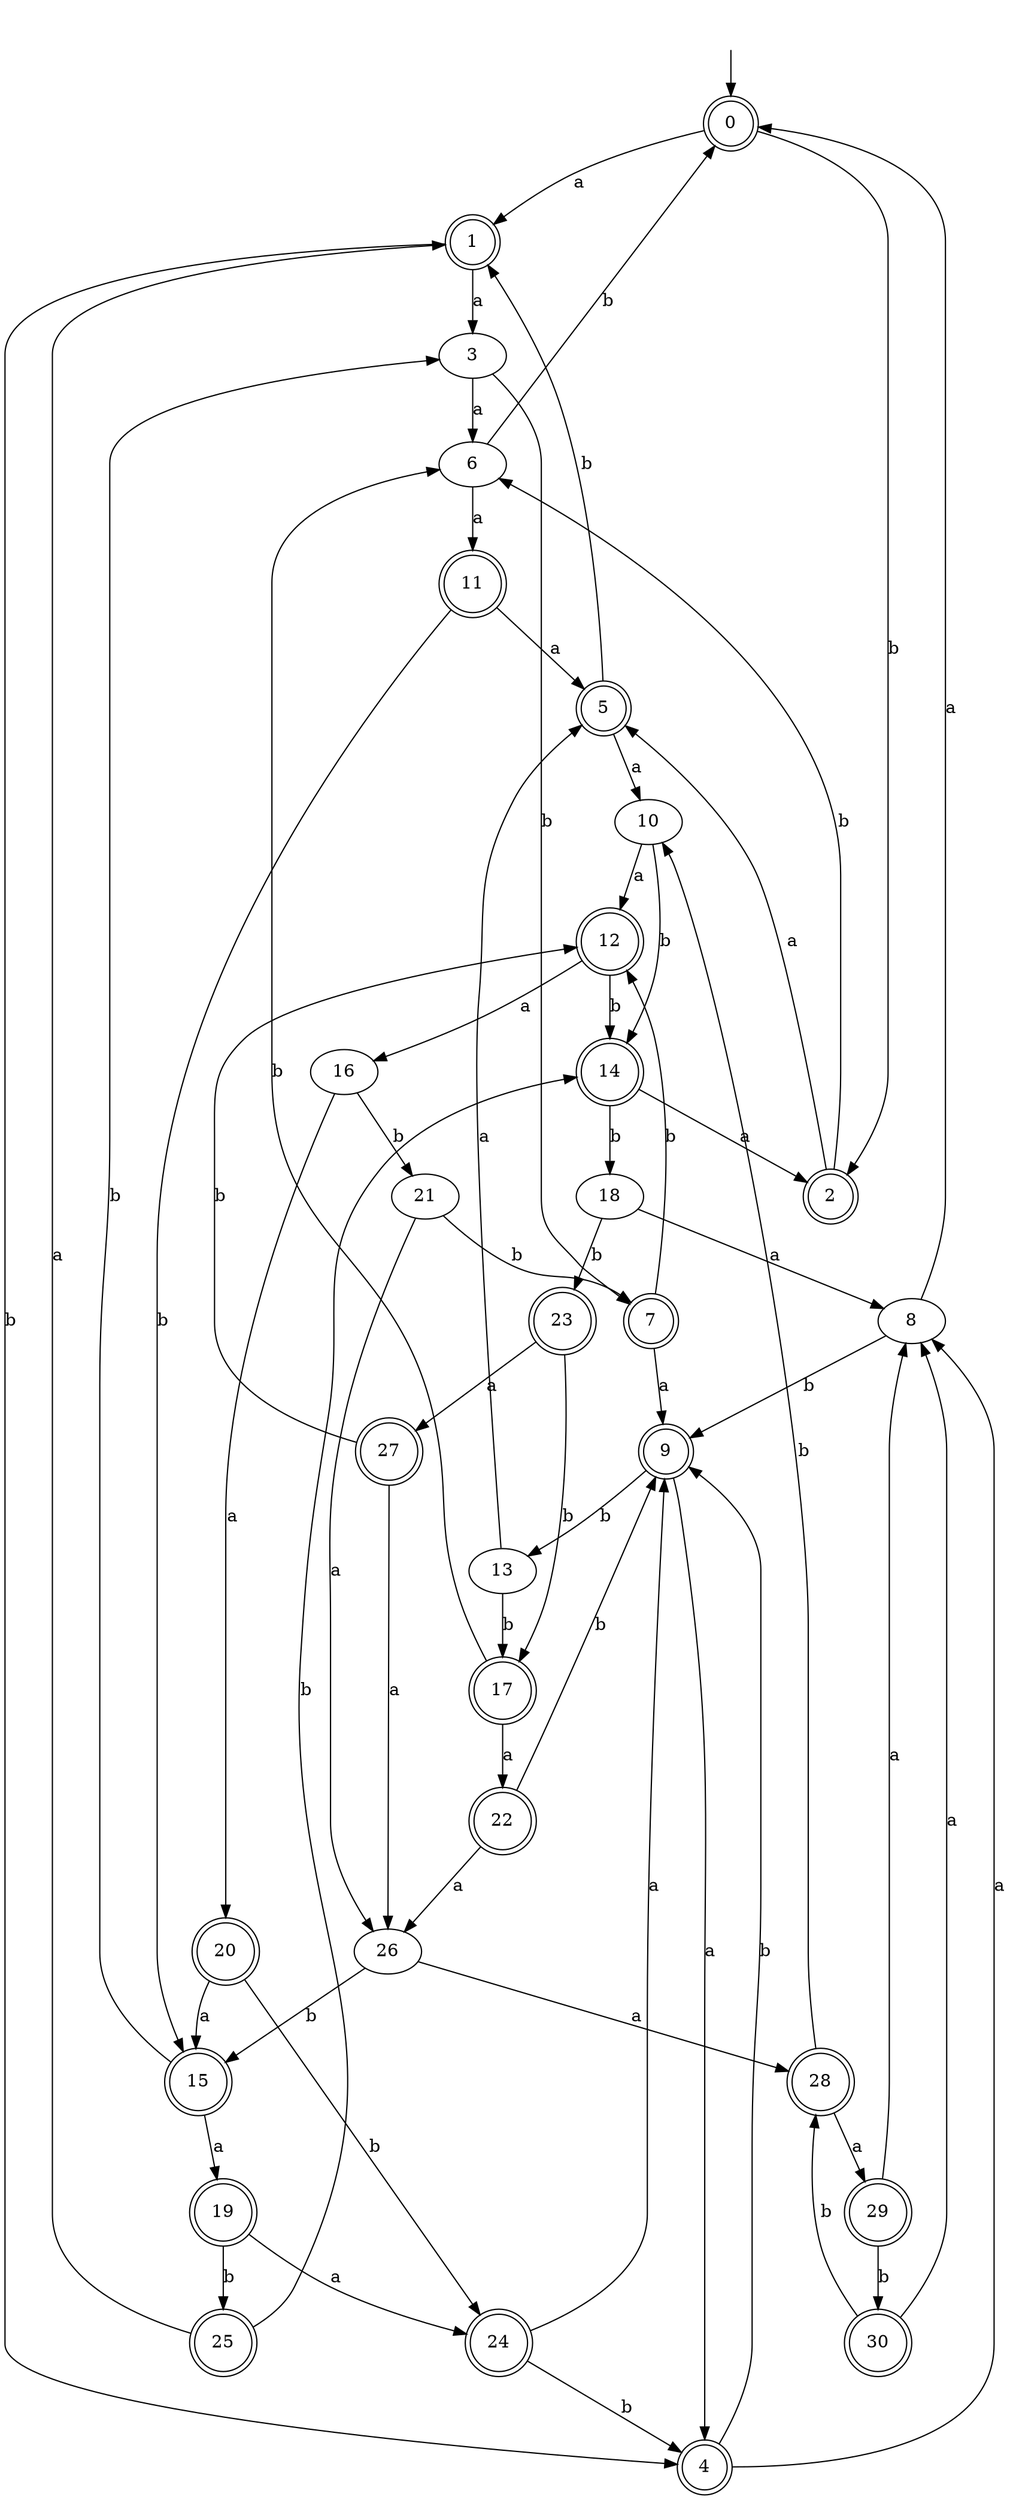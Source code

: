 digraph RandomDFA {
  __start0 [label="", shape=none];
  __start0 -> 0 [label=""];
  0 [shape=circle] [shape=doublecircle]
  0 -> 1 [label="a"]
  0 -> 2 [label="b"]
  1 [shape=doublecircle]
  1 -> 3 [label="a"]
  1 -> 4 [label="b"]
  2 [shape=doublecircle]
  2 -> 5 [label="a"]
  2 -> 6 [label="b"]
  3
  3 -> 6 [label="a"]
  3 -> 7 [label="b"]
  4 [shape=doublecircle]
  4 -> 8 [label="a"]
  4 -> 9 [label="b"]
  5 [shape=doublecircle]
  5 -> 10 [label="a"]
  5 -> 1 [label="b"]
  6
  6 -> 11 [label="a"]
  6 -> 0 [label="b"]
  7 [shape=doublecircle]
  7 -> 9 [label="a"]
  7 -> 12 [label="b"]
  8
  8 -> 0 [label="a"]
  8 -> 9 [label="b"]
  9 [shape=doublecircle]
  9 -> 4 [label="a"]
  9 -> 13 [label="b"]
  10
  10 -> 12 [label="a"]
  10 -> 14 [label="b"]
  11 [shape=doublecircle]
  11 -> 5 [label="a"]
  11 -> 15 [label="b"]
  12 [shape=doublecircle]
  12 -> 16 [label="a"]
  12 -> 14 [label="b"]
  13
  13 -> 5 [label="a"]
  13 -> 17 [label="b"]
  14 [shape=doublecircle]
  14 -> 2 [label="a"]
  14 -> 18 [label="b"]
  15 [shape=doublecircle]
  15 -> 19 [label="a"]
  15 -> 3 [label="b"]
  16
  16 -> 20 [label="a"]
  16 -> 21 [label="b"]
  17 [shape=doublecircle]
  17 -> 22 [label="a"]
  17 -> 6 [label="b"]
  18
  18 -> 8 [label="a"]
  18 -> 23 [label="b"]
  19 [shape=doublecircle]
  19 -> 24 [label="a"]
  19 -> 25 [label="b"]
  20 [shape=doublecircle]
  20 -> 15 [label="a"]
  20 -> 24 [label="b"]
  21
  21 -> 26 [label="a"]
  21 -> 7 [label="b"]
  22 [shape=doublecircle]
  22 -> 26 [label="a"]
  22 -> 9 [label="b"]
  23 [shape=doublecircle]
  23 -> 27 [label="a"]
  23 -> 17 [label="b"]
  24 [shape=doublecircle]
  24 -> 9 [label="a"]
  24 -> 4 [label="b"]
  25 [shape=doublecircle]
  25 -> 1 [label="a"]
  25 -> 14 [label="b"]
  26
  26 -> 28 [label="a"]
  26 -> 15 [label="b"]
  27 [shape=doublecircle]
  27 -> 26 [label="a"]
  27 -> 12 [label="b"]
  28 [shape=doublecircle]
  28 -> 29 [label="a"]
  28 -> 10 [label="b"]
  29 [shape=doublecircle]
  29 -> 8 [label="a"]
  29 -> 30 [label="b"]
  30 [shape=doublecircle]
  30 -> 8 [label="a"]
  30 -> 28 [label="b"]
}
